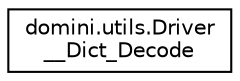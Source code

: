 digraph "Graphical Class Hierarchy"
{
  edge [fontname="Helvetica",fontsize="10",labelfontname="Helvetica",labelfontsize="10"];
  node [fontname="Helvetica",fontsize="10",shape=record];
  rankdir="LR";
  Node0 [label="domini.utils.Driver\l__Dict_Decode",height=0.2,width=0.4,color="black", fillcolor="white", style="filled",URL="$classdomini_1_1utils_1_1Driver____Dict__Decode.html",tooltip="Driver de Dict_Decode. "];
}
